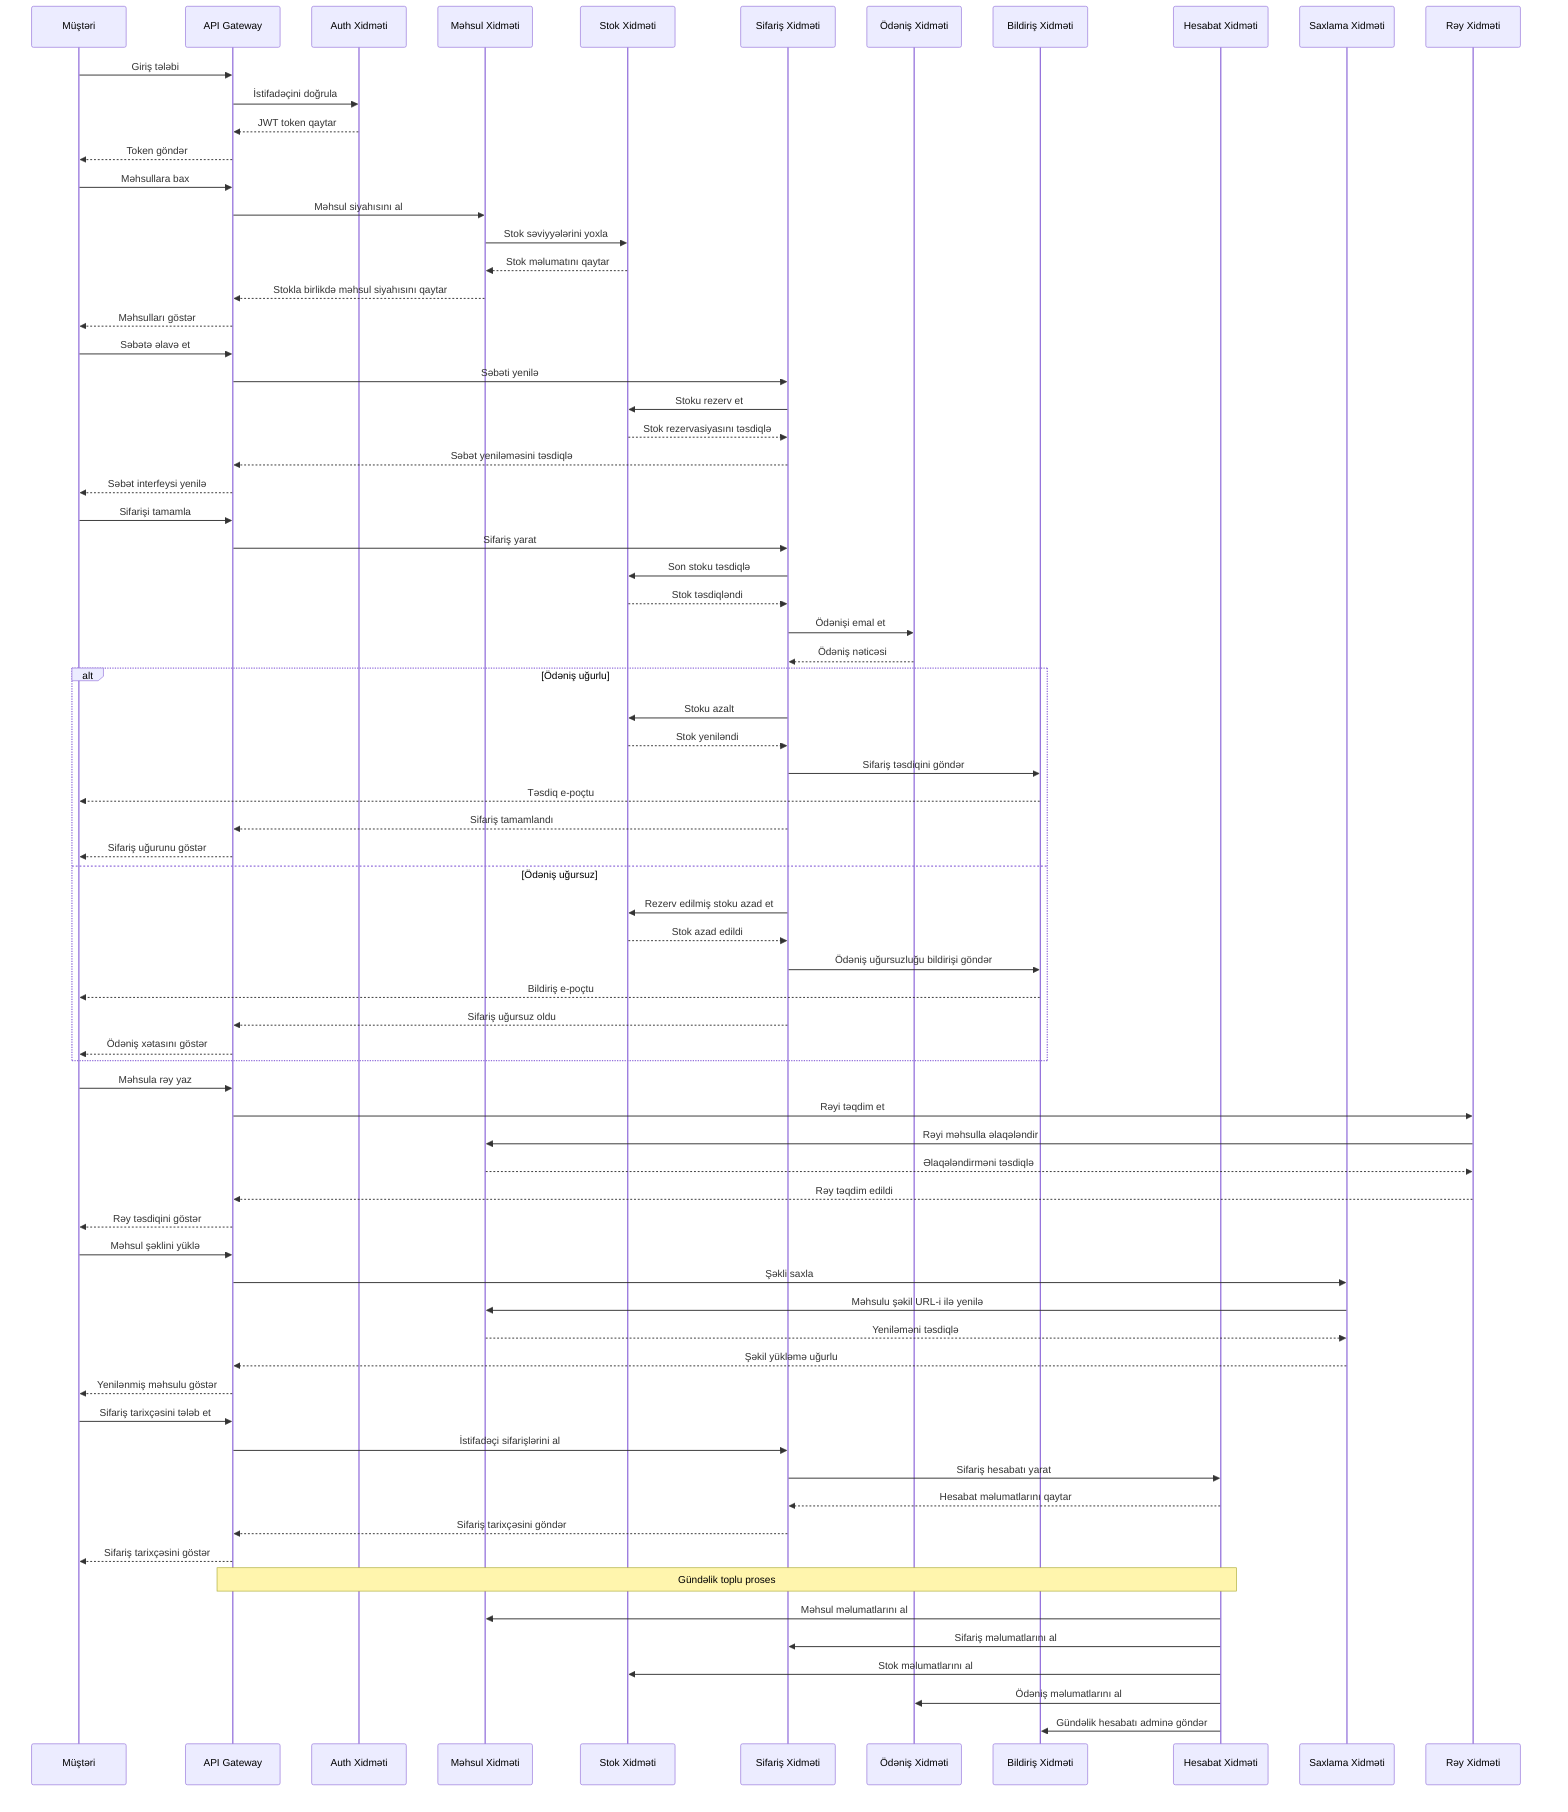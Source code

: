 sequenceDiagram
    participant C as Müştəri
    participant AG as API Gateway
    participant AS as Auth Xidməti
    participant PS as Məhsul Xidməti
    participant SS as Stok Xidməti
    participant OS as Sifariş Xidməti
    participant PAS as Ödəniş Xidməti
    participant NS as Bildiriş Xidməti
    participant RS as Hesabat Xidməti
    participant STS as Saxlama Xidməti
    participant RVS as Rəy Xidməti

    C->>AG: Giriş tələbi
    AG->>AS: İstifadəçini doğrula
    AS-->>AG: JWT token qaytar
    AG-->>C: Token göndər

    C->>AG: Məhsullara bax
    AG->>PS: Məhsul siyahısını al
    PS->>SS: Stok səviyyələrini yoxla
    SS-->>PS: Stok məlumatını qaytar
    PS-->>AG: Stokla birlikdə məhsul siyahısını qaytar
    AG-->>C: Məhsulları göstər

    C->>AG: Səbətə əlavə et
    AG->>OS: Səbəti yenilə
    OS->>SS: Stoku rezerv et
    SS-->>OS: Stok rezervasiyasını təsdiqlə
    OS-->>AG: Səbət yeniləməsini təsdiqlə
    AG-->>C: Səbət interfeysi yenilə

    C->>AG: Sifarişi tamamla
    AG->>OS: Sifariş yarat
    OS->>SS: Son stoku təsdiqlə
    SS-->>OS: Stok təsdiqləndi
    OS->>PAS: Ödənişi emal et
    PAS-->>OS: Ödəniş nəticəsi
    alt Ödəniş uğurlu
        OS->>SS: Stoku azalt
        SS-->>OS: Stok yeniləndi
        OS->>NS: Sifariş təsdiqini göndər
        NS-->>C: Təsdiq e-poçtu
        OS-->>AG: Sifariş tamamlandı
        AG-->>C: Sifariş uğurunu göstər
    else Ödəniş uğursuz
        OS->>SS: Rezerv edilmiş stoku azad et
        SS-->>OS: Stok azad edildi
        OS->>NS: Ödəniş uğursuzluğu bildirişi göndər
        NS-->>C: Bildiriş e-poçtu
        OS-->>AG: Sifariş uğursuz oldu
        AG-->>C: Ödəniş xətasını göstər
    end

    C->>AG: Məhsula rəy yaz
    AG->>RVS: Rəyi təqdim et
    RVS->>PS: Rəyi məhsulla əlaqələndir
    PS-->>RVS: Əlaqələndirməni təsdiqlə
    RVS-->>AG: Rəy təqdim edildi
    AG-->>C: Rəy təsdiqini göstər

    C->>AG: Məhsul şəklini yüklə
    AG->>STS: Şəkli saxla
    STS->>PS: Məhsulu şəkil URL-i ilə yenilə
    PS-->>STS: Yeniləməni təsdiqlə
    STS-->>AG: Şəkil yükləmə uğurlu
    AG-->>C: Yenilənmiş məhsulu göstər

    C->>AG: Sifariş tarixçəsini tələb et
    AG->>OS: İstifadəçi sifarişlərini al
    OS->>RS: Sifariş hesabatı yarat
    RS-->>OS: Hesabat məlumatlarını qaytar
    OS-->>AG: Sifariş tarixçəsini göndər
    AG-->>C: Sifariş tarixçəsini göstər

    Note over AG,RS: Gündəlik toplu proses
    RS->>PS: Məhsul məlumatlarını al
    RS->>OS: Sifariş məlumatlarını al
    RS->>SS: Stok məlumatlarını al
    RS->>PAS: Ödəniş məlumatlarını al
    RS->>NS: Gündəlik hesabatı adminə göndər